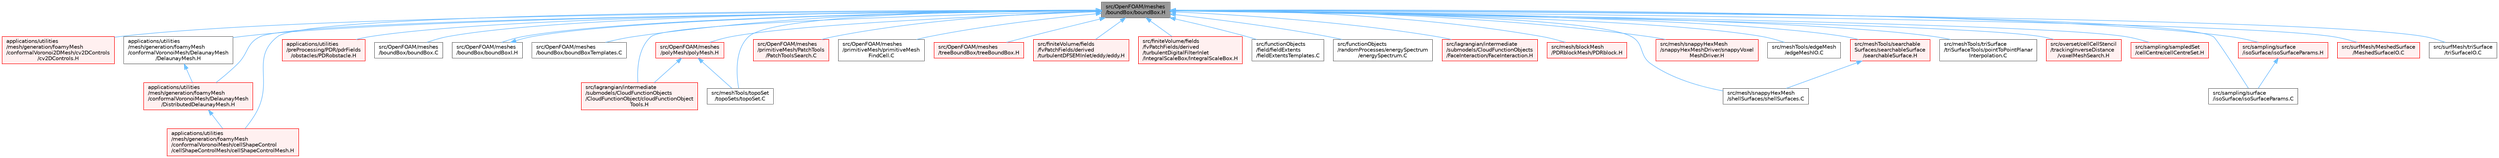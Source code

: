 digraph "src/OpenFOAM/meshes/boundBox/boundBox.H"
{
 // LATEX_PDF_SIZE
  bgcolor="transparent";
  edge [fontname=Helvetica,fontsize=10,labelfontname=Helvetica,labelfontsize=10];
  node [fontname=Helvetica,fontsize=10,shape=box,height=0.2,width=0.4];
  Node1 [id="Node000001",label="src/OpenFOAM/meshes\l/boundBox/boundBox.H",height=0.2,width=0.4,color="gray40", fillcolor="grey60", style="filled", fontcolor="black",tooltip=" "];
  Node1 -> Node2 [id="edge1_Node000001_Node000002",dir="back",color="steelblue1",style="solid",tooltip=" "];
  Node2 [id="Node000002",label="applications/utilities\l/mesh/generation/foamyMesh\l/conformalVoronoi2DMesh/cv2DControls\l/cv2DControls.H",height=0.2,width=0.4,color="red", fillcolor="#FFF0F0", style="filled",URL="$cv2DControls_8H.html",tooltip=" "];
  Node1 -> Node5 [id="edge2_Node000001_Node000005",dir="back",color="steelblue1",style="solid",tooltip=" "];
  Node5 [id="Node000005",label="applications/utilities\l/mesh/generation/foamyMesh\l/conformalVoronoiMesh/DelaunayMesh\l/DelaunayMesh.H",height=0.2,width=0.4,color="grey40", fillcolor="white", style="filled",URL="$DelaunayMesh_8H.html",tooltip=" "];
  Node5 -> Node6 [id="edge3_Node000005_Node000006",dir="back",color="steelblue1",style="solid",tooltip=" "];
  Node6 [id="Node000006",label="applications/utilities\l/mesh/generation/foamyMesh\l/conformalVoronoiMesh/DelaunayMesh\l/DistributedDelaunayMesh.H",height=0.2,width=0.4,color="red", fillcolor="#FFF0F0", style="filled",URL="$DistributedDelaunayMesh_8H.html",tooltip=" "];
  Node6 -> Node7 [id="edge4_Node000006_Node000007",dir="back",color="steelblue1",style="solid",tooltip=" "];
  Node7 [id="Node000007",label="applications/utilities\l/mesh/generation/foamyMesh\l/conformalVoronoiMesh/cellShapeControl\l/cellShapeControlMesh/cellShapeControlMesh.H",height=0.2,width=0.4,color="red", fillcolor="#FFF0F0", style="filled",URL="$cellShapeControlMesh_8H.html",tooltip=" "];
  Node1 -> Node6 [id="edge5_Node000001_Node000006",dir="back",color="steelblue1",style="solid",tooltip=" "];
  Node1 -> Node7 [id="edge6_Node000001_Node000007",dir="back",color="steelblue1",style="solid",tooltip=" "];
  Node1 -> Node26 [id="edge7_Node000001_Node000026",dir="back",color="steelblue1",style="solid",tooltip=" "];
  Node26 [id="Node000026",label="applications/utilities\l/preProcessing/PDR/pdrFields\l/obstacles/PDRobstacle.H",height=0.2,width=0.4,color="red", fillcolor="#FFF0F0", style="filled",URL="$PDRobstacle_8H.html",tooltip=" "];
  Node1 -> Node29 [id="edge8_Node000001_Node000029",dir="back",color="steelblue1",style="solid",tooltip=" "];
  Node29 [id="Node000029",label="src/OpenFOAM/meshes\l/boundBox/boundBox.C",height=0.2,width=0.4,color="grey40", fillcolor="white", style="filled",URL="$boundBox_8C.html",tooltip=" "];
  Node1 -> Node30 [id="edge9_Node000001_Node000030",dir="back",color="steelblue1",style="solid",tooltip=" "];
  Node30 [id="Node000030",label="src/OpenFOAM/meshes\l/boundBox/boundBoxI.H",height=0.2,width=0.4,color="grey40", fillcolor="white", style="filled",URL="$boundBoxI_8H.html",tooltip=" "];
  Node30 -> Node1 [id="edge10_Node000030_Node000001",dir="back",color="steelblue1",style="solid",tooltip=" "];
  Node1 -> Node31 [id="edge11_Node000001_Node000031",dir="back",color="steelblue1",style="solid",tooltip=" "];
  Node31 [id="Node000031",label="src/OpenFOAM/meshes\l/boundBox/boundBoxTemplates.C",height=0.2,width=0.4,color="grey40", fillcolor="white", style="filled",URL="$boundBoxTemplates_8C.html",tooltip=" "];
  Node1 -> Node32 [id="edge12_Node000001_Node000032",dir="back",color="steelblue1",style="solid",tooltip=" "];
  Node32 [id="Node000032",label="src/OpenFOAM/meshes\l/polyMesh/polyMesh.H",height=0.2,width=0.4,color="red", fillcolor="#FFF0F0", style="filled",URL="$polyMesh_8H.html",tooltip=" "];
  Node32 -> Node3501 [id="edge13_Node000032_Node003501",dir="back",color="steelblue1",style="solid",tooltip=" "];
  Node3501 [id="Node003501",label="src/lagrangian/intermediate\l/submodels/CloudFunctionObjects\l/CloudFunctionObject/cloudFunctionObject\lTools.H",height=0.2,width=0.4,color="red", fillcolor="#FFF0F0", style="filled",URL="$cloudFunctionObjectTools_8H.html",tooltip=" "];
  Node32 -> Node3679 [id="edge14_Node000032_Node003679",dir="back",color="steelblue1",style="solid",tooltip=" "];
  Node3679 [id="Node003679",label="src/meshTools/topoSet\l/topoSets/topoSet.C",height=0.2,width=0.4,color="grey40", fillcolor="white", style="filled",URL="$src_2meshTools_2topoSet_2topoSets_2topoSet_8C.html",tooltip=" "];
  Node1 -> Node3759 [id="edge15_Node000001_Node003759",dir="back",color="steelblue1",style="solid",tooltip=" "];
  Node3759 [id="Node003759",label="src/OpenFOAM/meshes\l/primitiveMesh/PatchTools\l/PatchToolsSearch.C",height=0.2,width=0.4,color="red", fillcolor="#FFF0F0", style="filled",URL="$PatchToolsSearch_8C.html",tooltip="Searching and marking zones of the patch."];
  Node1 -> Node3760 [id="edge16_Node000001_Node003760",dir="back",color="steelblue1",style="solid",tooltip=" "];
  Node3760 [id="Node003760",label="src/OpenFOAM/meshes\l/primitiveMesh/primitiveMesh\lFindCell.C",height=0.2,width=0.4,color="grey40", fillcolor="white", style="filled",URL="$primitiveMeshFindCell_8C.html",tooltip=" "];
  Node1 -> Node3761 [id="edge17_Node000001_Node003761",dir="back",color="steelblue1",style="solid",tooltip=" "];
  Node3761 [id="Node003761",label="src/OpenFOAM/meshes\l/treeBoundBox/treeBoundBox.H",height=0.2,width=0.4,color="red", fillcolor="#FFF0F0", style="filled",URL="$treeBoundBox_8H.html",tooltip=" "];
  Node1 -> Node4130 [id="edge18_Node000001_Node004130",dir="back",color="steelblue1",style="solid",tooltip=" "];
  Node4130 [id="Node004130",label="src/finiteVolume/fields\l/fvPatchFields/derived\l/turbulentDFSEMInlet/eddy/eddy.H",height=0.2,width=0.4,color="red", fillcolor="#FFF0F0", style="filled",URL="$eddy_8H.html",tooltip=" "];
  Node1 -> Node4134 [id="edge19_Node000001_Node004134",dir="back",color="steelblue1",style="solid",tooltip=" "];
  Node4134 [id="Node004134",label="src/finiteVolume/fields\l/fvPatchFields/derived\l/turbulentDigitalFilterInlet\l/IntegralScaleBox/IntegralScaleBox.H",height=0.2,width=0.4,color="red", fillcolor="#FFF0F0", style="filled",URL="$IntegralScaleBox_8H.html",tooltip=" "];
  Node1 -> Node2662 [id="edge20_Node000001_Node002662",dir="back",color="steelblue1",style="solid",tooltip=" "];
  Node2662 [id="Node002662",label="src/functionObjects\l/field/fieldExtents\l/fieldExtentsTemplates.C",height=0.2,width=0.4,color="grey40", fillcolor="white", style="filled",URL="$fieldExtentsTemplates_8C.html",tooltip=" "];
  Node1 -> Node2704 [id="edge21_Node000001_Node002704",dir="back",color="steelblue1",style="solid",tooltip=" "];
  Node2704 [id="Node002704",label="src/functionObjects\l/randomProcesses/energySpectrum\l/energySpectrum.C",height=0.2,width=0.4,color="grey40", fillcolor="white", style="filled",URL="$energySpectrum_8C.html",tooltip=" "];
  Node1 -> Node3501 [id="edge22_Node000001_Node003501",dir="back",color="steelblue1",style="solid",tooltip=" "];
  Node1 -> Node4135 [id="edge23_Node000001_Node004135",dir="back",color="steelblue1",style="solid",tooltip=" "];
  Node4135 [id="Node004135",label="src/lagrangian/intermediate\l/submodels/CloudFunctionObjects\l/FaceInteraction/FaceInteraction.H",height=0.2,width=0.4,color="red", fillcolor="#FFF0F0", style="filled",URL="$FaceInteraction_8H.html",tooltip=" "];
  Node1 -> Node4137 [id="edge24_Node000001_Node004137",dir="back",color="steelblue1",style="solid",tooltip=" "];
  Node4137 [id="Node004137",label="src/mesh/blockMesh\l/PDRblockMesh/PDRblock.H",height=0.2,width=0.4,color="red", fillcolor="#FFF0F0", style="filled",URL="$PDRblock_8H.html",tooltip=" "];
  Node1 -> Node3904 [id="edge25_Node000001_Node003904",dir="back",color="steelblue1",style="solid",tooltip=" "];
  Node3904 [id="Node003904",label="src/mesh/snappyHexMesh\l/shellSurfaces/shellSurfaces.C",height=0.2,width=0.4,color="grey40", fillcolor="white", style="filled",URL="$shellSurfaces_8C.html",tooltip=" "];
  Node1 -> Node4144 [id="edge26_Node000001_Node004144",dir="back",color="steelblue1",style="solid",tooltip=" "];
  Node4144 [id="Node004144",label="src/mesh/snappyHexMesh\l/snappyHexMeshDriver/snappyVoxel\lMeshDriver.H",height=0.2,width=0.4,color="red", fillcolor="#FFF0F0", style="filled",URL="$snappyVoxelMeshDriver_8H.html",tooltip=" "];
  Node1 -> Node4145 [id="edge27_Node000001_Node004145",dir="back",color="steelblue1",style="solid",tooltip=" "];
  Node4145 [id="Node004145",label="src/meshTools/edgeMesh\l/edgeMeshIO.C",height=0.2,width=0.4,color="grey40", fillcolor="white", style="filled",URL="$edgeMeshIO_8C.html",tooltip=" "];
  Node1 -> Node4146 [id="edge28_Node000001_Node004146",dir="back",color="steelblue1",style="solid",tooltip=" "];
  Node4146 [id="Node004146",label="src/meshTools/searchable\lSurfaces/searchableSurface\l/searchableSurface.H",height=0.2,width=0.4,color="red", fillcolor="#FFF0F0", style="filled",URL="$searchableSurface_8H.html",tooltip=" "];
  Node4146 -> Node3904 [id="edge29_Node004146_Node003904",dir="back",color="steelblue1",style="solid",tooltip=" "];
  Node1 -> Node3679 [id="edge30_Node000001_Node003679",dir="back",color="steelblue1",style="solid",tooltip=" "];
  Node1 -> Node4051 [id="edge31_Node000001_Node004051",dir="back",color="steelblue1",style="solid",tooltip=" "];
  Node4051 [id="Node004051",label="src/meshTools/triSurface\l/triSurfaceTools/pointToPointPlanar\lInterpolation.C",height=0.2,width=0.4,color="grey40", fillcolor="white", style="filled",URL="$pointToPointPlanarInterpolation_8C.html",tooltip=" "];
  Node1 -> Node4210 [id="edge32_Node000001_Node004210",dir="back",color="steelblue1",style="solid",tooltip=" "];
  Node4210 [id="Node004210",label="src/overset/cellCellStencil\l/trackingInverseDistance\l/voxelMeshSearch.H",height=0.2,width=0.4,color="red", fillcolor="#FFF0F0", style="filled",URL="$voxelMeshSearch_8H.html",tooltip=" "];
  Node1 -> Node4211 [id="edge33_Node000001_Node004211",dir="back",color="steelblue1",style="solid",tooltip=" "];
  Node4211 [id="Node004211",label="src/sampling/sampledSet\l/cellCentre/cellCentreSet.H",height=0.2,width=0.4,color="red", fillcolor="#FFF0F0", style="filled",URL="$cellCentreSet_8H.html",tooltip=" "];
  Node1 -> Node4212 [id="edge34_Node000001_Node004212",dir="back",color="steelblue1",style="solid",tooltip=" "];
  Node4212 [id="Node004212",label="src/sampling/surface\l/isoSurface/isoSurfaceParams.C",height=0.2,width=0.4,color="grey40", fillcolor="white", style="filled",URL="$isoSurfaceParams_8C.html",tooltip=" "];
  Node1 -> Node4213 [id="edge35_Node000001_Node004213",dir="back",color="steelblue1",style="solid",tooltip=" "];
  Node4213 [id="Node004213",label="src/sampling/surface\l/isoSurface/isoSurfaceParams.H",height=0.2,width=0.4,color="red", fillcolor="#FFF0F0", style="filled",URL="$isoSurfaceParams_8H.html",tooltip=" "];
  Node4213 -> Node4212 [id="edge36_Node004213_Node004212",dir="back",color="steelblue1",style="solid",tooltip=" "];
  Node1 -> Node3968 [id="edge37_Node000001_Node003968",dir="back",color="steelblue1",style="solid",tooltip=" "];
  Node3968 [id="Node003968",label="src/surfMesh/MeshedSurface\l/MeshedSurfaceIO.C",height=0.2,width=0.4,color="red", fillcolor="#FFF0F0", style="filled",URL="$MeshedSurfaceIO_8C.html",tooltip=" "];
  Node1 -> Node4038 [id="edge38_Node000001_Node004038",dir="back",color="steelblue1",style="solid",tooltip=" "];
  Node4038 [id="Node004038",label="src/surfMesh/triSurface\l/triSurfaceIO.C",height=0.2,width=0.4,color="grey40", fillcolor="white", style="filled",URL="$triSurfaceIO_8C.html",tooltip=" "];
}

